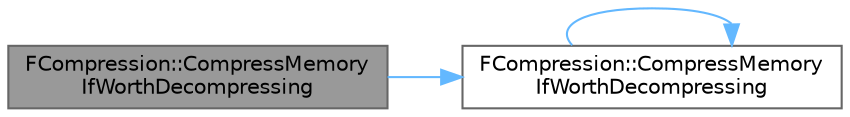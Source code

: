 digraph "FCompression::CompressMemoryIfWorthDecompressing"
{
 // INTERACTIVE_SVG=YES
 // LATEX_PDF_SIZE
  bgcolor="transparent";
  edge [fontname=Helvetica,fontsize=10,labelfontname=Helvetica,labelfontsize=10];
  node [fontname=Helvetica,fontsize=10,shape=box,height=0.2,width=0.4];
  rankdir="LR";
  Node1 [id="Node000001",label="FCompression::CompressMemory\lIfWorthDecompressing",height=0.2,width=0.4,color="gray40", fillcolor="grey60", style="filled", fontcolor="black",tooltip=" "];
  Node1 -> Node2 [id="edge1_Node000001_Node000002",color="steelblue1",style="solid",tooltip=" "];
  Node2 [id="Node000002",label="FCompression::CompressMemory\lIfWorthDecompressing",height=0.2,width=0.4,color="grey40", fillcolor="white", style="filled",URL="$dc/dee/structFCompression.html#a374af1b823a2c3b0dec4ee27ec1c5285",tooltip="Same as CompressMemory but evaluates if the compression gain is worth the runtime decode time."];
  Node2 -> Node2 [id="edge2_Node000002_Node000002",color="steelblue1",style="solid",tooltip=" "];
}

